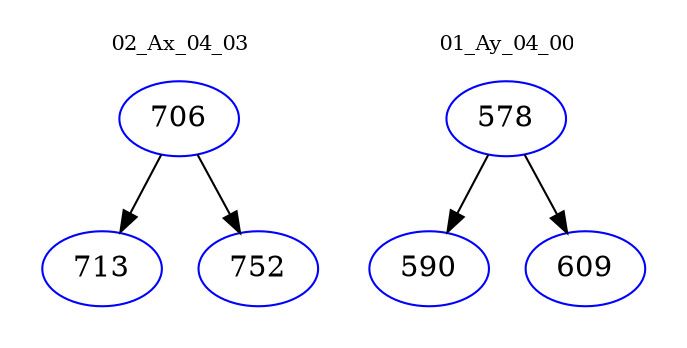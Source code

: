 digraph{
subgraph cluster_0 {
color = white
label = "02_Ax_04_03";
fontsize=10;
T0_706 [label="706", color="blue"]
T0_706 -> T0_713 [color="black"]
T0_713 [label="713", color="blue"]
T0_706 -> T0_752 [color="black"]
T0_752 [label="752", color="blue"]
}
subgraph cluster_1 {
color = white
label = "01_Ay_04_00";
fontsize=10;
T1_578 [label="578", color="blue"]
T1_578 -> T1_590 [color="black"]
T1_590 [label="590", color="blue"]
T1_578 -> T1_609 [color="black"]
T1_609 [label="609", color="blue"]
}
}
